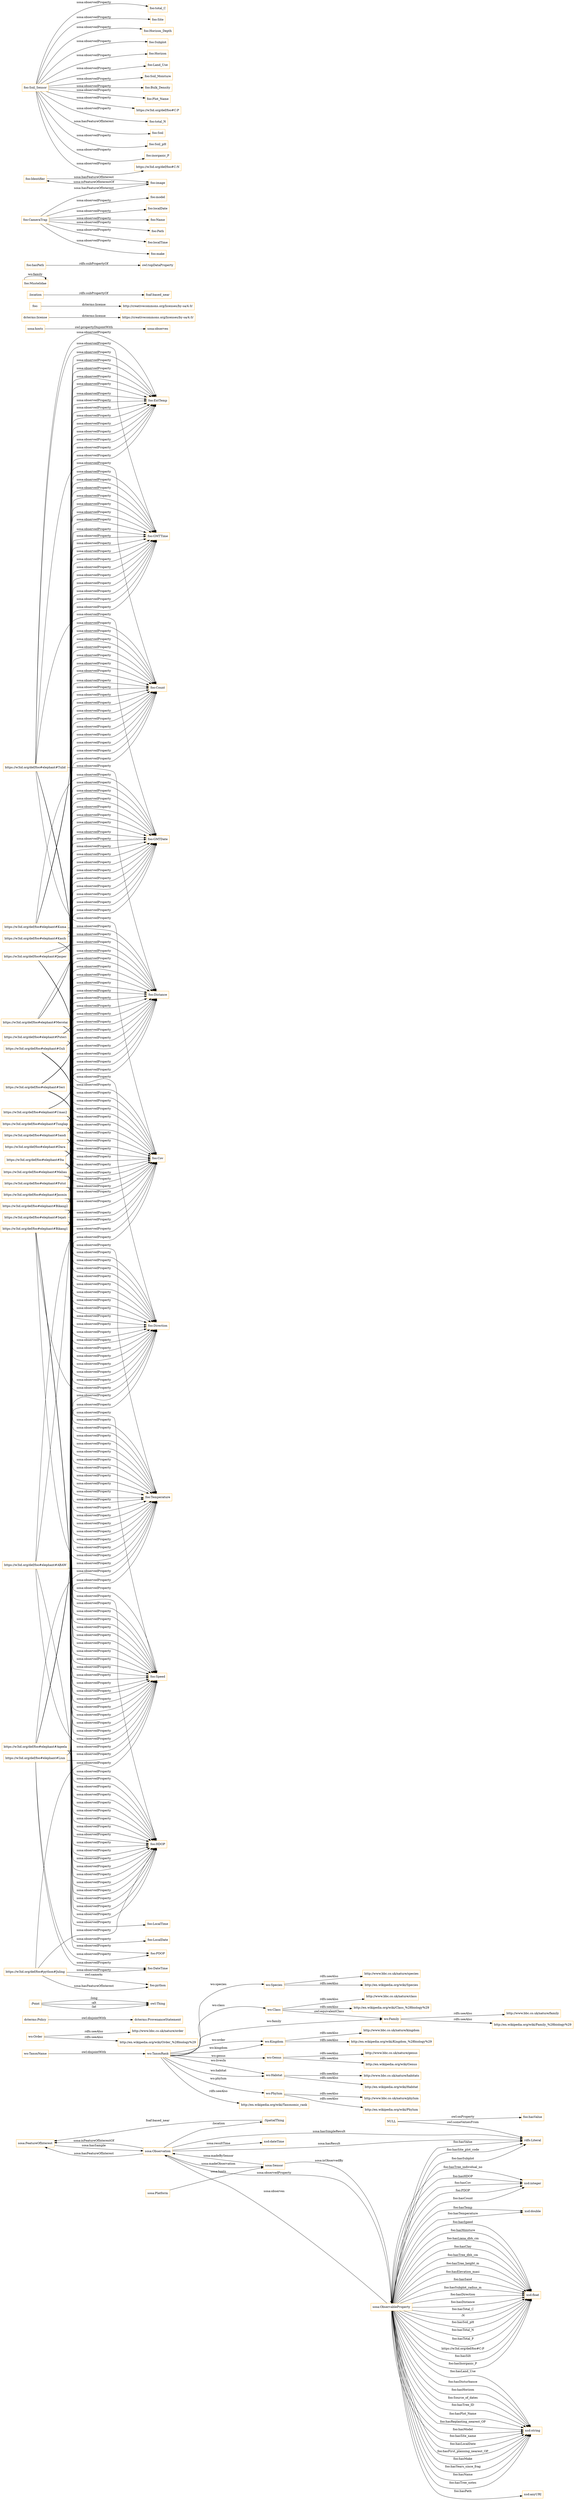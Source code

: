 digraph ar2dtool_diagram { 
rankdir=LR;
size="1501"
node [shape = rectangle, color="orange"]; "sosa:FeatureOfInterest" "wo:Species" "wo:Class" "wo:Kingdom" "wo:Family" "wo:TaxonRank" "wo:Order" "wo:Genus" "dcterms:Policy" "sosa:Platform" "wo:TaxonName" ":SpatialThing" "sosa:Observation" "dcterms:ProvenanceStatement" "sosa:ObservableProperty" "sosa:Sensor" "wo:Habitat" "wo:Phylum" ":Point" ; /*classes style*/
	"wo:Genus" -> "http://www.bbc.co.uk/nature/genus" [ label = "rdfs:seeAlso" ];
	"wo:Genus" -> "http://en.wikipedia.org/wiki/Genus" [ label = "rdfs:seeAlso" ];
	"https://w3id.org/def/foo#elephant#Umas2" -> "foo:Speed" [ label = "sosa:observedProperty" ];
	"https://w3id.org/def/foo#elephant#Umas2" -> "foo:GMTTime" [ label = "sosa:observedProperty" ];
	"https://w3id.org/def/foo#elephant#Umas2" -> "foo:Count" [ label = "sosa:observedProperty" ];
	"https://w3id.org/def/foo#elephant#Umas2" -> "foo:Direction" [ label = "sosa:observedProperty" ];
	"https://w3id.org/def/foo#elephant#Umas2" -> "foo:Cov" [ label = "sosa:observedProperty" ];
	"https://w3id.org/def/foo#elephant#Umas2" -> "foo:GMTDate" [ label = "sosa:observedProperty" ];
	"https://w3id.org/def/foo#elephant#Umas2" -> "foo:ExtTemp" [ label = "sosa:observedProperty" ];
	"https://w3id.org/def/foo#elephant#Umas2" -> "foo:Distance" [ label = "sosa:observedProperty" ];
	"https://w3id.org/def/foo#elephant#Umas2" -> "foo:Temperature" [ label = "sosa:observedProperty" ];
	"https://w3id.org/def/foo#elephant#Umas2" -> "foo:HDOP" [ label = "sosa:observedProperty" ];
	"sosa:hosts" -> "sosa:observes" [ label = "owl:propertyDisjointWith" ];
	"https://w3id.org/def/foo#elephant#Putut" -> "foo:Direction" [ label = "sosa:observedProperty" ];
	"https://w3id.org/def/foo#elephant#Putut" -> "foo:GMTTime" [ label = "sosa:observedProperty" ];
	"https://w3id.org/def/foo#elephant#Putut" -> "foo:Speed" [ label = "sosa:observedProperty" ];
	"https://w3id.org/def/foo#elephant#Putut" -> "foo:HDOP" [ label = "sosa:observedProperty" ];
	"https://w3id.org/def/foo#elephant#Putut" -> "foo:Cov" [ label = "sosa:observedProperty" ];
	"https://w3id.org/def/foo#elephant#Putut" -> "foo:Distance" [ label = "sosa:observedProperty" ];
	"https://w3id.org/def/foo#elephant#Putut" -> "foo:GMTDate" [ label = "sosa:observedProperty" ];
	"https://w3id.org/def/foo#elephant#Putut" -> "foo:Count" [ label = "sosa:observedProperty" ];
	"https://w3id.org/def/foo#elephant#Putut" -> "foo:Temperature" [ label = "sosa:observedProperty" ];
	"dcterms:license" -> "https://creativecommons.org/licenses/by-sa/4.0/" [ label = "dcterms:license" ];
	"https://w3id.org/def/foo#elephant#Kuma" -> "foo:GMTTime" [ label = "sosa:observedProperty" ];
	"https://w3id.org/def/foo#elephant#Kuma" -> "foo:ExtTemp" [ label = "sosa:observedProperty" ];
	"https://w3id.org/def/foo#elephant#Kuma" -> "foo:GMTDate" [ label = "sosa:observedProperty" ];
	"https://w3id.org/def/foo#elephant#Kuma" -> "foo:Count" [ label = "sosa:observedProperty" ];
	"https://w3id.org/def/foo#elephant#Kuma" -> "foo:Cov" [ label = "sosa:observedProperty" ];
	"https://w3id.org/def/foo#elephant#Kuma" -> "foo:Direction" [ label = "sosa:observedProperty" ];
	"https://w3id.org/def/foo#elephant#Kuma" -> "foo:Distance" [ label = "sosa:observedProperty" ];
	"https://w3id.org/def/foo#elephant#Kuma" -> "foo:Speed" [ label = "sosa:observedProperty" ];
	"https://w3id.org/def/foo#elephant#Kuma" -> "foo:Temperature" [ label = "sosa:observedProperty" ];
	"https://w3id.org/def/foo#elephant#Kuma" -> "foo:HDOP" [ label = "sosa:observedProperty" ];
	"https://w3id.org/def/foo#elephant#Seri" -> "foo:GMTDate" [ label = "sosa:observedProperty" ];
	"https://w3id.org/def/foo#elephant#Seri" -> "foo:Distance" [ label = "sosa:observedProperty" ];
	"https://w3id.org/def/foo#elephant#Seri" -> "foo:HDOP" [ label = "sosa:observedProperty" ];
	"https://w3id.org/def/foo#elephant#Seri" -> "foo:Temperature" [ label = "sosa:observedProperty" ];
	"https://w3id.org/def/foo#elephant#Seri" -> "foo:GMTTime" [ label = "sosa:observedProperty" ];
	"https://w3id.org/def/foo#elephant#Seri" -> "foo:ExtTemp" [ label = "sosa:observedProperty" ];
	"https://w3id.org/def/foo#elephant#Seri" -> "foo:Cov" [ label = "sosa:observedProperty" ];
	"https://w3id.org/def/foo#elephant#Seri" -> "foo:Count" [ label = "sosa:observedProperty" ];
	"https://w3id.org/def/foo#elephant#Seri" -> "foo:Direction" [ label = "sosa:observedProperty" ];
	"https://w3id.org/def/foo#elephant#Seri" -> "foo:Speed" [ label = "sosa:observedProperty" ];
	"wo:Species" -> "http://www.bbc.co.uk/nature/species" [ label = "rdfs:seeAlso" ];
	"wo:Species" -> "http://en.wikipedia.org/wiki/Species" [ label = "rdfs:seeAlso" ];
	"foo:" -> "http://creativecommons.org/licenses/by-sa/4.0/" [ label = "dcterms:license" ];
	"wo:TaxonName" -> "wo:TaxonRank" [ label = "owl:disjointWith" ];
	"dcterms:Policy" -> "dcterms:ProvenanceStatement" [ label = "owl:disjointWith" ];
	"wo:TaxonRank" -> "http://en.wikipedia.org/wiki/Taxonomic_rank" [ label = "rdfs:seeAlso" ];
	":location" -> "foaf:based_near" [ label = "rdfs:subPropertyOf" ];
	"https://w3id.org/def/foo#elephant#Dara" -> "foo:Distance" [ label = "sosa:observedProperty" ];
	"https://w3id.org/def/foo#elephant#Dara" -> "foo:Cov" [ label = "sosa:observedProperty" ];
	"https://w3id.org/def/foo#elephant#Dara" -> "foo:Direction" [ label = "sosa:observedProperty" ];
	"https://w3id.org/def/foo#elephant#Dara" -> "foo:HDOP" [ label = "sosa:observedProperty" ];
	"https://w3id.org/def/foo#elephant#Dara" -> "foo:GMTDate" [ label = "sosa:observedProperty" ];
	"https://w3id.org/def/foo#elephant#Dara" -> "foo:Speed" [ label = "sosa:observedProperty" ];
	"https://w3id.org/def/foo#elephant#Dara" -> "foo:GMTTime" [ label = "sosa:observedProperty" ];
	"https://w3id.org/def/foo#elephant#Dara" -> "foo:ExtTemp" [ label = "sosa:observedProperty" ];
	"https://w3id.org/def/foo#elephant#Dara" -> "foo:Count" [ label = "sosa:observedProperty" ];
	"https://w3id.org/def/foo#elephant#Dara" -> "foo:Temperature" [ label = "sosa:observedProperty" ];
	"https://w3id.org/def/foo#elephant#Tunglap" -> "foo:Distance" [ label = "sosa:observedProperty" ];
	"https://w3id.org/def/foo#elephant#Tunglap" -> "foo:Cov" [ label = "sosa:observedProperty" ];
	"https://w3id.org/def/foo#elephant#Tunglap" -> "foo:GMTTime" [ label = "sosa:observedProperty" ];
	"https://w3id.org/def/foo#elephant#Tunglap" -> "foo:ExtTemp" [ label = "sosa:observedProperty" ];
	"https://w3id.org/def/foo#elephant#Tunglap" -> "foo:GMTDate" [ label = "sosa:observedProperty" ];
	"https://w3id.org/def/foo#elephant#Tunglap" -> "foo:Speed" [ label = "sosa:observedProperty" ];
	"https://w3id.org/def/foo#elephant#Tunglap" -> "foo:Count" [ label = "sosa:observedProperty" ];
	"https://w3id.org/def/foo#elephant#Tunglap" -> "foo:HDOP" [ label = "sosa:observedProperty" ];
	"https://w3id.org/def/foo#elephant#Tunglap" -> "foo:Direction" [ label = "sosa:observedProperty" ];
	"https://w3id.org/def/foo#elephant#Tunglap" -> "foo:Temperature" [ label = "sosa:observedProperty" ];
	"https://w3id.org/def/foo#elephant#Puteri" -> "foo:Temperature" [ label = "sosa:observedProperty" ];
	"https://w3id.org/def/foo#elephant#Puteri" -> "foo:Direction" [ label = "sosa:observedProperty" ];
	"https://w3id.org/def/foo#elephant#Puteri" -> "foo:Speed" [ label = "sosa:observedProperty" ];
	"https://w3id.org/def/foo#elephant#Puteri" -> "foo:ExtTemp" [ label = "sosa:observedProperty" ];
	"https://w3id.org/def/foo#elephant#Puteri" -> "foo:HDOP" [ label = "sosa:observedProperty" ];
	"https://w3id.org/def/foo#elephant#Puteri" -> "foo:Cov" [ label = "sosa:observedProperty" ];
	"https://w3id.org/def/foo#elephant#Puteri" -> "foo:Count" [ label = "sosa:observedProperty" ];
	"https://w3id.org/def/foo#elephant#Puteri" -> "foo:GMTDate" [ label = "sosa:observedProperty" ];
	"https://w3id.org/def/foo#elephant#Puteri" -> "foo:GMTTime" [ label = "sosa:observedProperty" ];
	"https://w3id.org/def/foo#elephant#Puteri" -> "foo:Distance" [ label = "sosa:observedProperty" ];
	"https://w3id.org/def/foo#elephant#ABAW" -> "foo:Temperature" [ label = "sosa:observedProperty" ];
	"https://w3id.org/def/foo#elephant#ABAW" -> "foo:Speed" [ label = "sosa:observedProperty" ];
	"https://w3id.org/def/foo#elephant#ABAW" -> "foo:HDOP" [ label = "sosa:observedProperty" ];
	"https://w3id.org/def/foo#elephant#ABAW" -> "foo:ExtTemp" [ label = "sosa:observedProperty" ];
	"https://w3id.org/def/foo#elephant#ABAW" -> "foo:Cov" [ label = "sosa:observedProperty" ];
	"https://w3id.org/def/foo#elephant#Ita" -> "foo:Count" [ label = "sosa:observedProperty" ];
	"https://w3id.org/def/foo#elephant#Ita" -> "foo:Speed" [ label = "sosa:observedProperty" ];
	"https://w3id.org/def/foo#elephant#Ita" -> "foo:Distance" [ label = "sosa:observedProperty" ];
	"https://w3id.org/def/foo#elephant#Ita" -> "foo:ExtTemp" [ label = "sosa:observedProperty" ];
	"https://w3id.org/def/foo#elephant#Ita" -> "foo:Direction" [ label = "sosa:observedProperty" ];
	"https://w3id.org/def/foo#elephant#Ita" -> "foo:GMTTime" [ label = "sosa:observedProperty" ];
	"https://w3id.org/def/foo#elephant#Ita" -> "foo:GMTDate" [ label = "sosa:observedProperty" ];
	"https://w3id.org/def/foo#elephant#Ita" -> "foo:HDOP" [ label = "sosa:observedProperty" ];
	"https://w3id.org/def/foo#elephant#Ita" -> "foo:Temperature" [ label = "sosa:observedProperty" ];
	"https://w3id.org/def/foo#elephant#Ita" -> "foo:Cov" [ label = "sosa:observedProperty" ];
	"wo:Phylum" -> "http://www.bbc.co.uk/nature/phylum" [ label = "rdfs:seeAlso" ];
	"wo:Phylum" -> "http://en.wikipedia.org/wiki/Phylum" [ label = "rdfs:seeAlso" ];
	"https://w3id.org/def/foo#elephant#Liun" -> "foo:Temperature" [ label = "sosa:observedProperty" ];
	"https://w3id.org/def/foo#elephant#Liun" -> "foo:Speed" [ label = "sosa:observedProperty" ];
	"https://w3id.org/def/foo#elephant#Liun" -> "foo:PDOP" [ label = "sosa:observedProperty" ];
	"https://w3id.org/def/foo#elephant#Liun" -> "foo:Direction" [ label = "sosa:observedProperty" ];
	"https://w3id.org/def/foo#elephant#Liun" -> "foo:DateTime" [ label = "sosa:observedProperty" ];
	"NULL" -> "rdfs:Literal" [ label = "owl:someValuesFrom" ];
	"NULL" -> "foo:hasValue" [ label = "owl:onProperty" ];
	"foo:Mustelidae" -> "foo:Mustelidae" [ label = "wo:family" ];
	"foo:hasPath" -> "owl:topDataProperty" [ label = "rdfs:subPropertyOf" ];
	"https://w3id.org/def/foo#elephant#Maliau" -> "foo:GMTTime" [ label = "sosa:observedProperty" ];
	"https://w3id.org/def/foo#elephant#Maliau" -> "foo:Direction" [ label = "sosa:observedProperty" ];
	"https://w3id.org/def/foo#elephant#Maliau" -> "foo:HDOP" [ label = "sosa:observedProperty" ];
	"https://w3id.org/def/foo#elephant#Maliau" -> "foo:Count" [ label = "sosa:observedProperty" ];
	"https://w3id.org/def/foo#elephant#Maliau" -> "foo:Cov" [ label = "sosa:observedProperty" ];
	"https://w3id.org/def/foo#elephant#Maliau" -> "foo:GMTDate" [ label = "sosa:observedProperty" ];
	"https://w3id.org/def/foo#elephant#Maliau" -> "foo:Temperature" [ label = "sosa:observedProperty" ];
	"https://w3id.org/def/foo#elephant#Maliau" -> "foo:Distance" [ label = "sosa:observedProperty" ];
	"https://w3id.org/def/foo#elephant#Maliau" -> "foo:Speed" [ label = "sosa:observedProperty" ];
	"https://w3id.org/def/foo#elephant#Maliau" -> "foo:ExtTemp" [ label = "sosa:observedProperty" ];
	"https://w3id.org/def/foo#elephant#Guli" -> "foo:Distance" [ label = "sosa:observedProperty" ];
	"https://w3id.org/def/foo#elephant#Guli" -> "foo:Count" [ label = "sosa:observedProperty" ];
	"https://w3id.org/def/foo#elephant#Guli" -> "foo:ExtTemp" [ label = "sosa:observedProperty" ];
	"https://w3id.org/def/foo#elephant#Guli" -> "foo:GMTDate" [ label = "sosa:observedProperty" ];
	"https://w3id.org/def/foo#elephant#Guli" -> "foo:Temperature" [ label = "sosa:observedProperty" ];
	"https://w3id.org/def/foo#elephant#Guli" -> "foo:Direction" [ label = "sosa:observedProperty" ];
	"https://w3id.org/def/foo#elephant#Guli" -> "foo:Speed" [ label = "sosa:observedProperty" ];
	"https://w3id.org/def/foo#elephant#Guli" -> "foo:HDOP" [ label = "sosa:observedProperty" ];
	"https://w3id.org/def/foo#elephant#Guli" -> "foo:Cov" [ label = "sosa:observedProperty" ];
	"https://w3id.org/def/foo#elephant#Guli" -> "foo:GMTTime" [ label = "sosa:observedProperty" ];
	"wo:Habitat" -> "http://www.bbc.co.uk/nature/habitats" [ label = "rdfs:seeAlso" ];
	"wo:Habitat" -> "http://en.wikipedia.org/wiki/Habitat" [ label = "rdfs:seeAlso" ];
	"foo:Identifier" -> "foo:image" [ label = "sosa:hasFeatureOfInterest" ];
	"https://w3id.org/def/foo#elephant#Tulid" -> "foo:Speed" [ label = "sosa:observedProperty" ];
	"https://w3id.org/def/foo#elephant#Tulid" -> "foo:ExtTemp" [ label = "sosa:observedProperty" ];
	"https://w3id.org/def/foo#elephant#Tulid" -> "foo:Cov" [ label = "sosa:observedProperty" ];
	"https://w3id.org/def/foo#elephant#Tulid" -> "foo:Direction" [ label = "sosa:observedProperty" ];
	"https://w3id.org/def/foo#elephant#Tulid" -> "foo:Distance" [ label = "sosa:observedProperty" ];
	"https://w3id.org/def/foo#elephant#Tulid" -> "foo:Count" [ label = "sosa:observedProperty" ];
	"https://w3id.org/def/foo#elephant#Tulid" -> "foo:GMTTime" [ label = "sosa:observedProperty" ];
	"https://w3id.org/def/foo#elephant#Tulid" -> "foo:GMTDate" [ label = "sosa:observedProperty" ];
	"https://w3id.org/def/foo#elephant#Tulid" -> "foo:Temperature" [ label = "sosa:observedProperty" ];
	"foo:Soil_Sensor" -> "foo:total_C" [ label = "sosa:observedProperty" ];
	"foo:Soil_Sensor" -> "foo:Site" [ label = "sosa:observedProperty" ];
	"foo:Soil_Sensor" -> "foo:Horizon_Depth" [ label = "sosa:observedProperty" ];
	"foo:Soil_Sensor" -> "foo:Subplot" [ label = "sosa:observedProperty" ];
	"foo:Soil_Sensor" -> "foo:Horizon" [ label = "sosa:observedProperty" ];
	"foo:Soil_Sensor" -> "foo:Land_Use" [ label = "sosa:observedProperty" ];
	"foo:Soil_Sensor" -> "foo:Soil_Moisture" [ label = "sosa:observedProperty" ];
	"foo:Soil_Sensor" -> "foo:Bulk_Density" [ label = "sosa:observedProperty" ];
	"foo:Soil_Sensor" -> "foo:Plot_Name" [ label = "sosa:observedProperty" ];
	"foo:Soil_Sensor" -> "https://w3id.org/def/foo#C:P" [ label = "sosa:observedProperty" ];
	"foo:Soil_Sensor" -> "foo:total_N" [ label = "sosa:observedProperty" ];
	"foo:Soil_Sensor" -> "foo:Soil" [ label = "sosa:hasFeatureOfInterest" ];
	"foo:Soil_Sensor" -> "foo:Soil_pH" [ label = "sosa:observedProperty" ];
	"foo:Soil_Sensor" -> "foo:inorganic_P" [ label = "sosa:observedProperty" ];
	"foo:Soil_Sensor" -> "https://w3id.org/def/foo#C:N" [ label = "sosa:observedProperty" ];
	"foo:CameraTrap" -> "foo:model" [ label = "sosa:observedProperty" ];
	"foo:CameraTrap" -> "foo:localDate" [ label = "sosa:observedProperty" ];
	"foo:CameraTrap" -> "foo:Name" [ label = "sosa:observedProperty" ];
	"foo:CameraTrap" -> "foo:Path" [ label = "sosa:observedProperty" ];
	"foo:CameraTrap" -> "foo:localTime" [ label = "sosa:observedProperty" ];
	"foo:CameraTrap" -> "foo:make" [ label = "sosa:observedProperty" ];
	"foo:CameraTrap" -> "foo:image" [ label = "sosa:hasFeatureOfInterest" ];
	"https://w3id.org/def/foo#elephant#Kasih" -> "foo:GMTTime" [ label = "sosa:observedProperty" ];
	"https://w3id.org/def/foo#elephant#Kasih" -> "foo:Temperature" [ label = "sosa:observedProperty" ];
	"https://w3id.org/def/foo#elephant#Kasih" -> "foo:Distance" [ label = "sosa:observedProperty" ];
	"https://w3id.org/def/foo#elephant#Kasih" -> "foo:GMTDate" [ label = "sosa:observedProperty" ];
	"https://w3id.org/def/foo#elephant#Kasih" -> "foo:HDOP" [ label = "sosa:observedProperty" ];
	"https://w3id.org/def/foo#elephant#Kasih" -> "foo:Cov" [ label = "sosa:observedProperty" ];
	"https://w3id.org/def/foo#elephant#Kasih" -> "foo:Count" [ label = "sosa:observedProperty" ];
	"https://w3id.org/def/foo#elephant#Kasih" -> "foo:Direction" [ label = "sosa:observedProperty" ];
	"https://w3id.org/def/foo#elephant#Kasih" -> "foo:ExtTemp" [ label = "sosa:observedProperty" ];
	"https://w3id.org/def/foo#elephant#Kasih" -> "foo:Speed" [ label = "sosa:observedProperty" ];
	"wo:Order" -> "http://www.bbc.co.uk/nature/order" [ label = "rdfs:seeAlso" ];
	"wo:Order" -> "http://en.wikipedia.org/wiki/Order_%28biology%29" [ label = "rdfs:seeAlso" ];
	"wo:Class" -> "http://www.bbc.co.uk/nature/class" [ label = "rdfs:seeAlso" ];
	"wo:Class" -> "wo:Family" [ label = "owl:equivalentClass" ];
	"wo:Class" -> "http://en.wikipedia.org/wiki/Class_%28biology%29" [ label = "rdfs:seeAlso" ];
	"https://w3id.org/def/foo#elephant#Bikang2" -> "foo:GMTTime" [ label = "sosa:observedProperty" ];
	"https://w3id.org/def/foo#elephant#Bikang2" -> "foo:Direction" [ label = "sosa:observedProperty" ];
	"https://w3id.org/def/foo#elephant#Bikang2" -> "foo:GMTDate" [ label = "sosa:observedProperty" ];
	"https://w3id.org/def/foo#elephant#Bikang2" -> "foo:Count" [ label = "sosa:observedProperty" ];
	"https://w3id.org/def/foo#elephant#Bikang2" -> "foo:Speed" [ label = "sosa:observedProperty" ];
	"https://w3id.org/def/foo#elephant#Bikang2" -> "foo:Distance" [ label = "sosa:observedProperty" ];
	"https://w3id.org/def/foo#elephant#Bikang2" -> "foo:HDOP" [ label = "sosa:observedProperty" ];
	"https://w3id.org/def/foo#elephant#Bikang2" -> "foo:Cov" [ label = "sosa:observedProperty" ];
	"https://w3id.org/def/foo#elephant#Bikang2" -> "foo:Temperature" [ label = "sosa:observedProperty" ];
	"https://w3id.org/def/foo#python#Juling" -> "foo:Speed" [ label = "sosa:observedProperty" ];
	"https://w3id.org/def/foo#python#Juling" -> "foo:HDOP" [ label = "sosa:observedProperty" ];
	"https://w3id.org/def/foo#python#Juling" -> "foo:DateTime" [ label = "sosa:observedProperty" ];
	"https://w3id.org/def/foo#python#Juling" -> "foo:python" [ label = "sosa:hasFeatureOfInterest" ];
	"https://w3id.org/def/foo#python#Juling" -> "foo:python" [ label = "owl:sameAs" ];
	"wo:Family" -> "http://www.bbc.co.uk/nature/family" [ label = "rdfs:seeAlso" ];
	"wo:Family" -> "http://en.wikipedia.org/wiki/Family_%28biology%29" [ label = "rdfs:seeAlso" ];
	"https://w3id.org/def/foo#elephant#Sandi" -> "foo:GMTTime" [ label = "sosa:observedProperty" ];
	"https://w3id.org/def/foo#elephant#Sandi" -> "foo:HDOP" [ label = "sosa:observedProperty" ];
	"https://w3id.org/def/foo#elephant#Sandi" -> "foo:Speed" [ label = "sosa:observedProperty" ];
	"https://w3id.org/def/foo#elephant#Sandi" -> "foo:Temperature" [ label = "sosa:observedProperty" ];
	"https://w3id.org/def/foo#elephant#Sandi" -> "foo:Count" [ label = "sosa:observedProperty" ];
	"https://w3id.org/def/foo#elephant#Sandi" -> "foo:GMTDate" [ label = "sosa:observedProperty" ];
	"https://w3id.org/def/foo#elephant#Sandi" -> "foo:Distance" [ label = "sosa:observedProperty" ];
	"https://w3id.org/def/foo#elephant#Sandi" -> "foo:Direction" [ label = "sosa:observedProperty" ];
	"https://w3id.org/def/foo#elephant#Sandi" -> "foo:ExtTemp" [ label = "sosa:observedProperty" ];
	"https://w3id.org/def/foo#elephant#Sandi" -> "foo:Cov" [ label = "sosa:observedProperty" ];
	"https://w3id.org/def/foo#elephant#Aqeela" -> "foo:PDOP" [ label = "sosa:observedProperty" ];
	"https://w3id.org/def/foo#elephant#Aqeela" -> "foo:Speed" [ label = "sosa:observedProperty" ];
	"https://w3id.org/def/foo#elephant#Aqeela" -> "foo:HDOP" [ label = "sosa:observedProperty" ];
	"https://w3id.org/def/foo#elephant#Aqeela" -> "foo:LocalTime" [ label = "sosa:observedProperty" ];
	"https://w3id.org/def/foo#elephant#Aqeela" -> "foo:Distance" [ label = "sosa:observedProperty" ];
	"https://w3id.org/def/foo#elephant#Aqeela" -> "foo:Cov" [ label = "sosa:observedProperty" ];
	"https://w3id.org/def/foo#elephant#Aqeela" -> "foo:Direction" [ label = "sosa:observedProperty" ];
	"https://w3id.org/def/foo#elephant#Aqeela" -> "foo:LocalDate" [ label = "sosa:observedProperty" ];
	"https://w3id.org/def/foo#elephant#Aqeela" -> "foo:Temperature" [ label = "sosa:observedProperty" ];
	"https://w3id.org/def/foo#elephant#Merotai" -> "foo:Speed" [ label = "sosa:observedProperty" ];
	"https://w3id.org/def/foo#elephant#Merotai" -> "foo:Direction" [ label = "sosa:observedProperty" ];
	"https://w3id.org/def/foo#elephant#Merotai" -> "foo:Count" [ label = "sosa:observedProperty" ];
	"https://w3id.org/def/foo#elephant#Merotai" -> "foo:GMTDate" [ label = "sosa:observedProperty" ];
	"https://w3id.org/def/foo#elephant#Merotai" -> "foo:GMTTime" [ label = "sosa:observedProperty" ];
	"https://w3id.org/def/foo#elephant#Merotai" -> "foo:HDOP" [ label = "sosa:observedProperty" ];
	"https://w3id.org/def/foo#elephant#Merotai" -> "foo:Cov" [ label = "sosa:observedProperty" ];
	"https://w3id.org/def/foo#elephant#Merotai" -> "foo:ExtTemp" [ label = "sosa:observedProperty" ];
	"https://w3id.org/def/foo#elephant#Merotai" -> "foo:Temperature" [ label = "sosa:observedProperty" ];
	"https://w3id.org/def/foo#elephant#Merotai" -> "foo:Distance" [ label = "sosa:observedProperty" ];
	"foo:image" -> "foo:Identifier" [ label = "sosa:isFeatureOfInterestOf" ];
	"https://w3id.org/def/foo#elephant#Sejati" -> "foo:Speed" [ label = "sosa:observedProperty" ];
	"https://w3id.org/def/foo#elephant#Sejati" -> "foo:GMTTime" [ label = "sosa:observedProperty" ];
	"https://w3id.org/def/foo#elephant#Sejati" -> "foo:Count" [ label = "sosa:observedProperty" ];
	"https://w3id.org/def/foo#elephant#Sejati" -> "foo:Direction" [ label = "sosa:observedProperty" ];
	"https://w3id.org/def/foo#elephant#Sejati" -> "foo:Distance" [ label = "sosa:observedProperty" ];
	"https://w3id.org/def/foo#elephant#Sejati" -> "foo:GMTDate" [ label = "sosa:observedProperty" ];
	"https://w3id.org/def/foo#elephant#Sejati" -> "foo:HDOP" [ label = "sosa:observedProperty" ];
	"https://w3id.org/def/foo#elephant#Sejati" -> "foo:Temperature" [ label = "sosa:observedProperty" ];
	"https://w3id.org/def/foo#elephant#Sejati" -> "foo:Cov" [ label = "sosa:observedProperty" ];
	"https://w3id.org/def/foo#elephant#Jasper" -> "foo:GMTTime" [ label = "sosa:observedProperty" ];
	"https://w3id.org/def/foo#elephant#Jasper" -> "foo:HDOP" [ label = "sosa:observedProperty" ];
	"https://w3id.org/def/foo#elephant#Jasper" -> "foo:Count" [ label = "sosa:observedProperty" ];
	"https://w3id.org/def/foo#elephant#Jasper" -> "foo:Speed" [ label = "sosa:observedProperty" ];
	"https://w3id.org/def/foo#elephant#Jasper" -> "foo:Distance" [ label = "sosa:observedProperty" ];
	"https://w3id.org/def/foo#elephant#Jasper" -> "foo:GMTDate" [ label = "sosa:observedProperty" ];
	"https://w3id.org/def/foo#elephant#Jasper" -> "foo:Temperature" [ label = "sosa:observedProperty" ];
	"https://w3id.org/def/foo#elephant#Jasper" -> "foo:ExtTemp" [ label = "sosa:observedProperty" ];
	"https://w3id.org/def/foo#elephant#Jasper" -> "foo:Direction" [ label = "sosa:observedProperty" ];
	"https://w3id.org/def/foo#elephant#Jasper" -> "foo:Cov" [ label = "sosa:observedProperty" ];
	"https://w3id.org/def/foo#elephant#Jasmin" -> "foo:Distance" [ label = "sosa:observedProperty" ];
	"https://w3id.org/def/foo#elephant#Jasmin" -> "foo:Cov" [ label = "sosa:observedProperty" ];
	"https://w3id.org/def/foo#elephant#Jasmin" -> "foo:GMTTime" [ label = "sosa:observedProperty" ];
	"https://w3id.org/def/foo#elephant#Jasmin" -> "foo:Temperature" [ label = "sosa:observedProperty" ];
	"https://w3id.org/def/foo#elephant#Jasmin" -> "foo:Speed" [ label = "sosa:observedProperty" ];
	"https://w3id.org/def/foo#elephant#Jasmin" -> "foo:Direction" [ label = "sosa:observedProperty" ];
	"https://w3id.org/def/foo#elephant#Jasmin" -> "foo:GMTDate" [ label = "sosa:observedProperty" ];
	"https://w3id.org/def/foo#elephant#Jasmin" -> "foo:HDOP" [ label = "sosa:observedProperty" ];
	"https://w3id.org/def/foo#elephant#Jasmin" -> "foo:Count" [ label = "sosa:observedProperty" ];
	"wo:Kingdom" -> "http://www.bbc.co.uk/nature/kingdom" [ label = "rdfs:seeAlso" ];
	"wo:Kingdom" -> "http://en.wikipedia.org/wiki/Kingdom_%28biology%29" [ label = "rdfs:seeAlso" ];
	"https://w3id.org/def/foo#elephant#Bikang1" -> "foo:Speed" [ label = "sosa:observedProperty" ];
	"https://w3id.org/def/foo#elephant#Bikang1" -> "foo:GMTTime" [ label = "sosa:observedProperty" ];
	"https://w3id.org/def/foo#elephant#Bikang1" -> "foo:Distance" [ label = "sosa:observedProperty" ];
	"https://w3id.org/def/foo#elephant#Bikang1" -> "foo:Direction" [ label = "sosa:observedProperty" ];
	"https://w3id.org/def/foo#elephant#Bikang1" -> "foo:GMTDate" [ label = "sosa:observedProperty" ];
	"https://w3id.org/def/foo#elephant#Bikang1" -> "foo:Cov" [ label = "sosa:observedProperty" ];
	"https://w3id.org/def/foo#elephant#Bikang1" -> "foo:Count" [ label = "sosa:observedProperty" ];
	"https://w3id.org/def/foo#elephant#Bikang1" -> "foo:Temperature" [ label = "sosa:observedProperty" ];
	"https://w3id.org/def/foo#elephant#Bikang1" -> "foo:HDOP" [ label = "sosa:observedProperty" ];
	"sosa:ObservableProperty" -> "xsd:float" [ label = "foo:hasTotal_C" ];
	"sosa:ObservableProperty" -> "xsd:string" [ label = "foo:hasTree_ID" ];
	"sosa:ObservableProperty" -> "xsd:float" [ label = ":N" ];
	"sosa:ObservableProperty" -> "xsd:anyURI" [ label = "foo:hasPath" ];
	"wo:TaxonRank" -> "wo:Habitat" [ label = "wo:livesIn" ];
	":Point" -> "owl:Thing" [ label = ":long" ];
	"sosa:ObservableProperty" -> "xsd:string" [ label = "foo:hasPlot_Name" ];
	"wo:TaxonRank" -> "wo:Genus" [ label = "wo:genus" ];
	"sosa:ObservableProperty" -> "xsd:string" [ label = "foo:hasReplanting_nearest_OP" ];
	"sosa:ObservableProperty" -> "xsd:integer" [ label = "foo:hasTree_individual_no" ];
	"wo:TaxonRank" -> "wo:Habitat" [ label = "wo:habitat" ];
	"sosa:ObservableProperty" -> "xsd:float" [ label = "foo:hasSoil_pH" ];
	"sosa:ObservableProperty" -> "xsd:string" [ label = "foo:hasModel" ];
	"sosa:ObservableProperty" -> "xsd:float" [ label = "foo:hasTotal_N" ];
	"sosa:ObservableProperty" -> "xsd:integer" [ label = "foo:hasHDOP" ];
	"sosa:ObservableProperty" -> "xsd:float" [ label = "foo:hasTotal_P" ];
	"sosa:ObservableProperty" -> "xsd:float" [ label = "https://w3id.org/def/foo#C:P" ];
	"sosa:Observation" -> "sosa:FeatureOfInterest" [ label = "sosa:hasFeatureOfInterest" ];
	"wo:TaxonRank" -> "wo:Family" [ label = "wo:family" ];
	"sosa:Observation" -> "rdfs:Literal" [ label = "sosa:hasSimpleResult" ];
	"sosa:ObservableProperty" -> "xsd:string" [ label = "foo:hasSite_name" ];
	"wo:TaxonRank" -> "wo:Phylum" [ label = "wo:phylum" ];
	"wo:TaxonRank" -> "wo:Species" [ label = "wo:species" ];
	"sosa:Observation" -> "xsd:dateTime" [ label = "sosa:resultTime" ];
	"sosa:ObservableProperty" -> "xsd:string" [ label = "foo:hasLocalDate" ];
	"sosa:FeatureOfInterest" -> "sosa:Observation" [ label = "sosa:hasSample" ];
	":SpatialThing" -> "sosa:FeatureOfInterest" [ label = "foaf:based_near" ];
	"sosa:ObservableProperty" -> "xsd:string" [ label = "foo:hasFirst_planning_nearest_OP" ];
	"sosa:ObservableProperty" -> "xsd:float" [ label = "foo:hasSilt" ];
	"sosa:Observation" -> "sosa:Sensor" [ label = "sosa:madeObservation" ];
	"sosa:Platform" -> "sosa:Sensor" [ label = "sosa:hosts" ];
	"sosa:ObservableProperty" -> "rdfs:Literal" [ label = "foo:hasSite_plot_code" ];
	"sosa:ObservableProperty" -> "xsd:double" [ label = "foo:hasTemperature" ];
	"sosa:ObservableProperty" -> "xsd:double" [ label = "foo:hasTemp" ];
	"sosa:ObservableProperty" -> "xsd:integer" [ label = "foo:hasCov" ];
	"sosa:ObservableProperty" -> "xsd:float" [ label = "foo:hasInorganic_P" ];
	"wo:TaxonRank" -> "wo:Kingdom" [ label = "wo:kingdom" ];
	"sosa:ObservableProperty" -> "xsd:float" [ label = "foo:hasSpeed" ];
	"sosa:ObservableProperty" -> "xsd:float" [ label = "foo:hasMoisture" ];
	"sosa:ObservableProperty" -> "xsd:string" [ label = "foo:hasMake" ];
	"sosa:ObservableProperty" -> "xsd:float" [ label = "foo:hasLiana_dbh_cm" ];
	"sosa:ObservableProperty" -> "xsd:float" [ label = "foo:hasClay" ];
	"sosa:ObservableProperty" -> "xsd:integer" [ label = "foo:PDOP" ];
	"sosa:Observation" -> "rdfs:Literal" [ label = "sosa:hasResult" ];
	"sosa:ObservableProperty" -> "xsd:string" [ label = "foo:hasYears_since_frag" ];
	"sosa:ObservableProperty" -> "rdfs:Literal" [ label = "foo:hasSubplot" ];
	"sosa:Sensor" -> "sosa:ObservableProperty" [ label = "sosa:isObservedBy" ];
	"sosa:ObservableProperty" -> "xsd:float" [ label = "foo:hasTree_dbh_cm" ];
	"sosa:Observation" -> "sosa:ObservableProperty" [ label = "sosa:observedProperty" ];
	"sosa:ObservableProperty" -> "xsd:float" [ label = "foo:hasTree_height_m" ];
	"sosa:ObservableProperty" -> "xsd:float" [ label = "foo:hasElevation_masi" ];
	":Point" -> "owl:Thing" [ label = ":alt" ];
	"sosa:ObservableProperty" -> "sosa:Observation" [ label = "sosa:observes" ];
	"sosa:ObservableProperty" -> "rdfs:Literal" [ label = "foo:hasValue" ];
	"sosa:Sensor" -> "sosa:Observation" [ label = "sosa:madeBySensor" ];
	"sosa:ObservableProperty" -> "xsd:string" [ label = "foo:hasName" ];
	":Point" -> "owl:Thing" [ label = ":lat" ];
	"sosa:Observation" -> ":SpatialThing" [ label = ":location" ];
	"sosa:ObservableProperty" -> "xsd:string" [ label = "foo:hasTree_notes" ];
	"sosa:ObservableProperty" -> "xsd:string" [ label = "foo:hasLand_Use" ];
	"sosa:ObservableProperty" -> "xsd:float" [ label = "foo:hasSand" ];
	"sosa:ObservableProperty" -> "xsd:integer" [ label = "foo:hasCount" ];
	"sosa:ObservableProperty" -> "xsd:string" [ label = "foo:hasDisturbance" ];
	"wo:TaxonRank" -> "wo:Kingdom" [ label = "wo:order" ];
	"sosa:ObservableProperty" -> "xsd:float" [ label = "foo:hasSubplot_radius_m" ];
	"sosa:ObservableProperty" -> "xsd:float" [ label = "foo:hasDirection" ];
	"wo:TaxonRank" -> "wo:Class" [ label = "wo:class" ];
	"sosa:ObservableProperty" -> "xsd:float" [ label = "foo:hasDistance" ];
	"sosa:ObservableProperty" -> "xsd:string" [ label = "foo:hasHorizon" ];
	"sosa:ObservableProperty" -> "xsd:string" [ label = "foo:Source_of_dates" ];
	"sosa:Observation" -> "sosa:FeatureOfInterest" [ label = "sosa:isFeatureOfInterestOf" ];

}
